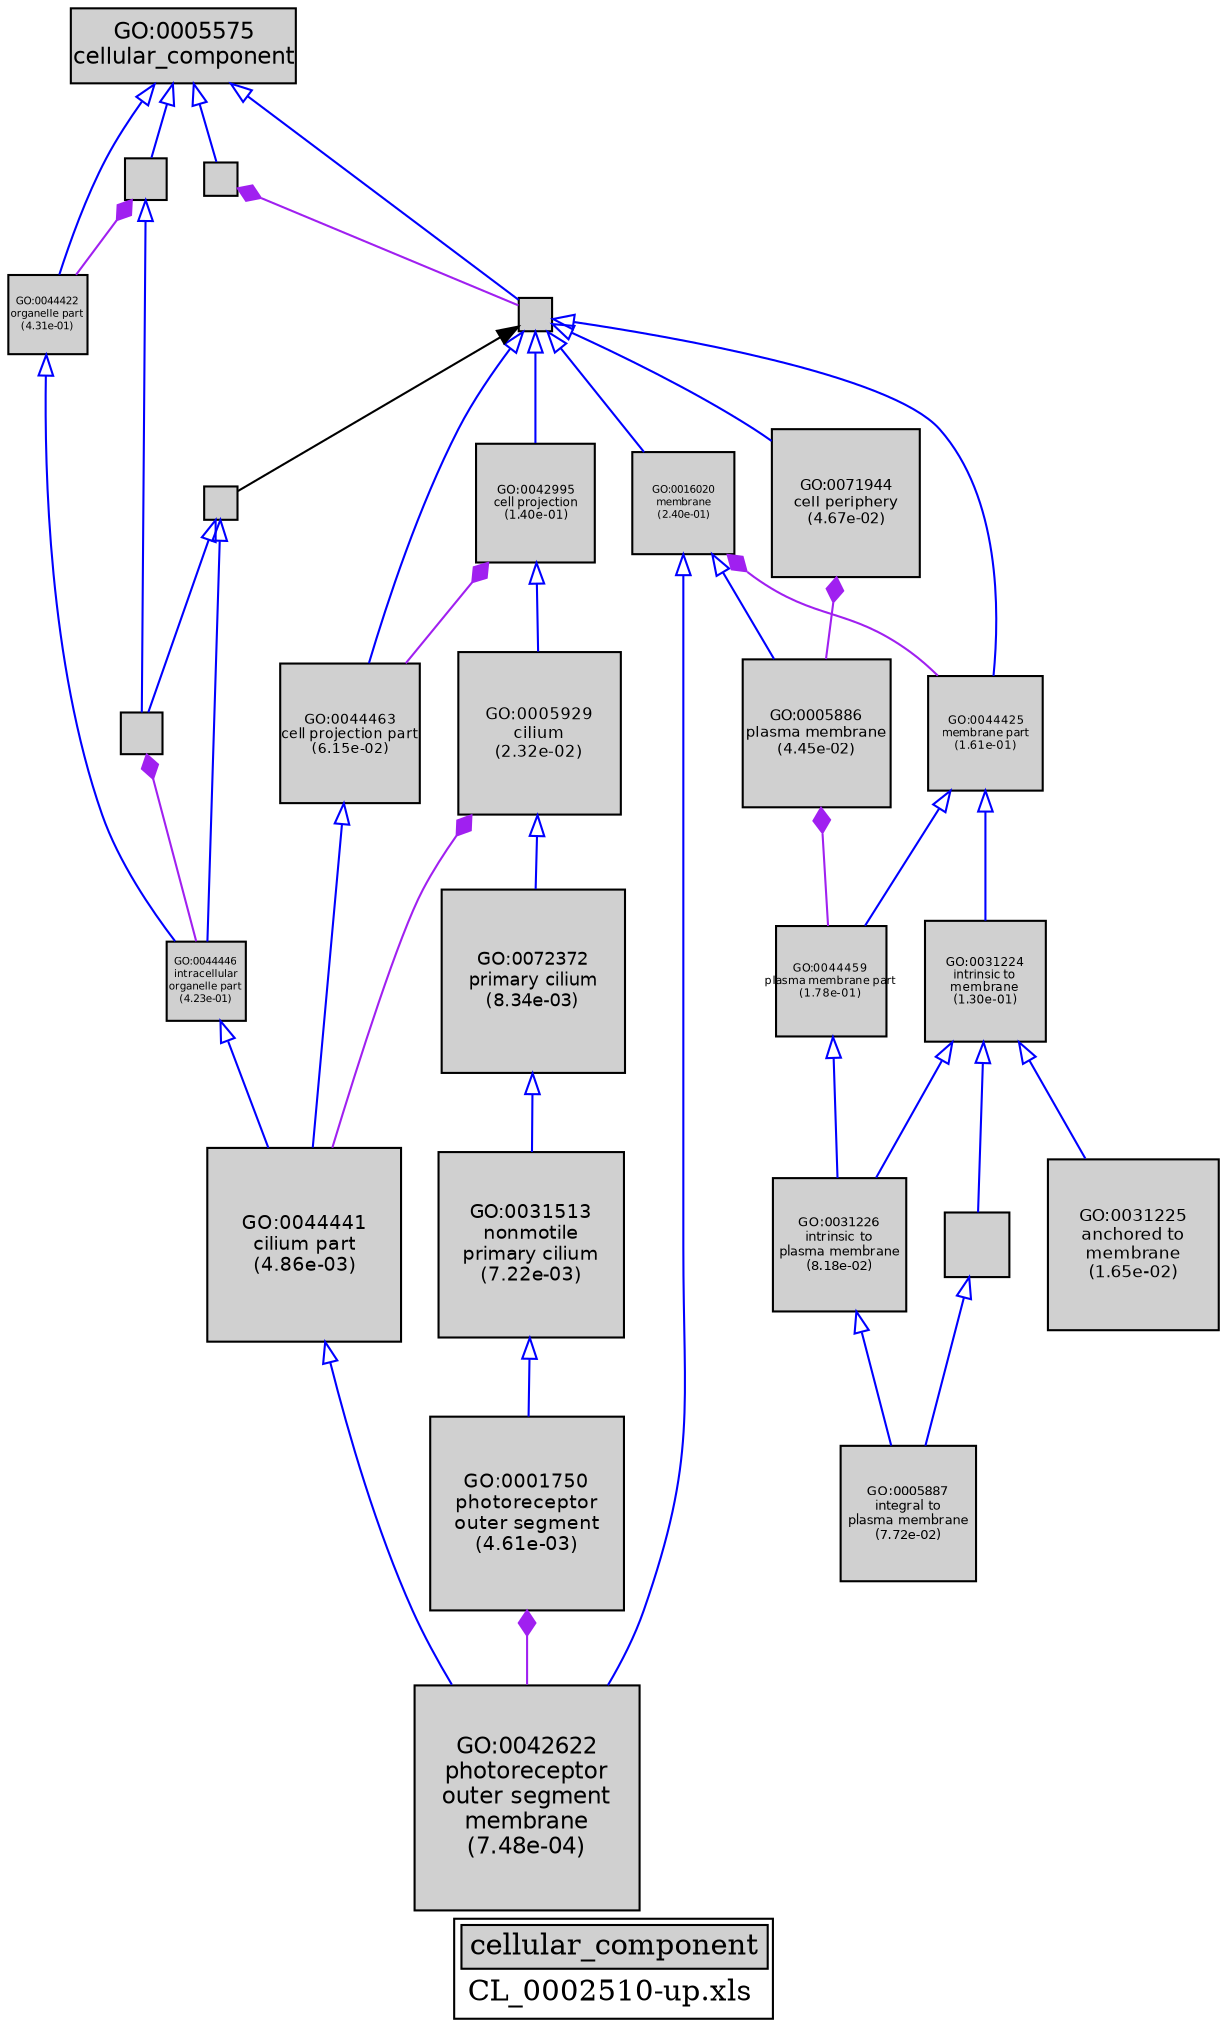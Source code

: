digraph "cellular_component" {
graph [ bgcolor = "#FFFFFF", label = <<TABLE COLOR="black" BGCOLOR="white"><TR><TD COLSPAN="2" BGCOLOR="#D0D0D0"><FONT COLOR="black">cellular_component</FONT></TD></TR><TR><TD BORDER="0">CL_0002510-up.xls</TD></TR></TABLE>> ];
node [ fontname = "Helvetica" ];

subgraph "nodes" {

node [ style = "filled", fixedsize = "true", width = 1, shape = "box", fontsize = 9, fillcolor = "#D0D0D0", fontcolor = "black", color = "black" ];

"GO:0005886" [ URL = "#GO:0005886", label = <<TABLE BORDER="0"><TR><TD>GO:0005886<BR/>plasma membrane<BR/>(4.45e-02)</TD></TR></TABLE>>, width = 0.989189141232, shape = "box", fontsize = 7.12216181687, height = 0.989189141232 ];
"GO:0044463" [ URL = "#GO:0044463", label = <<TABLE BORDER="0"><TR><TD>GO:0044463<BR/>cell projection part<BR/>(6.15e-02)</TD></TR></TABLE>>, width = 0.936896463907, shape = "box", fontsize = 6.74565454013, height = 0.936896463907 ];
"GO:0071944" [ URL = "#GO:0071944", label = <<TABLE BORDER="0"><TR><TD>GO:0071944<BR/>cell periphery<BR/>(4.67e-02)</TD></TR></TABLE>>, width = 0.981532692961, shape = "box", fontsize = 7.06703538932, height = 0.981532692961 ];
"GO:0016020" [ URL = "#GO:0016020", label = <<TABLE BORDER="0"><TR><TD>GO:0016020<BR/>membrane<BR/>(2.40e-01)</TD></TR></TABLE>>, width = 0.674060484761, shape = "box", fontsize = 5.0, height = 0.674060484761 ];
"GO:0043226" [ URL = "#GO:0043226", label = "", width = 0.271662356152, shape = "box", height = 0.271662356152 ];
"GO:0044446" [ URL = "#GO:0044446", label = <<TABLE BORDER="0"><TR><TD>GO:0044446<BR/>intracellular<BR/>organelle part<BR/>(4.23e-01)</TD></TR></TABLE>>, width = 0.526709363139, shape = "box", fontsize = 5.0, height = 0.526709363139 ];
"GO:0042995" [ URL = "#GO:0042995", label = <<TABLE BORDER="0"><TR><TD>GO:0042995<BR/>cell projection<BR/>(1.40e-01)</TD></TR></TABLE>>, width = 0.789176016517, shape = "box", fontsize = 5.68206731892, height = 0.789176016517 ];
"GO:0016021" [ URL = "#GO:0016021", label = "", width = 0.423615545635, shape = "box", height = 0.423615545635 ];
"GO:0072372" [ URL = "#GO:0072372", label = <<TABLE BORDER="0"><TR><TD>GO:0072372<BR/>primary cilium<BR/>(8.34e-03)</TD></TR></TABLE>>, width = 1.22460511779, shape = "box", fontsize = 8.81715684805, height = 1.22460511779 ];
"GO:0005929" [ URL = "#GO:0005929", label = <<TABLE BORDER="0"><TR><TD>GO:0005929<BR/>cilium<BR/>(2.32e-02)</TD></TR></TABLE>>, width = 1.0869192659, shape = "box", fontsize = 7.82581871448, height = 1.0869192659 ];
"GO:0001750" [ URL = "#GO:0001750", label = <<TABLE BORDER="0"><TR><TD>GO:0001750<BR/>photoreceptor<BR/>outer segment<BR/>(4.61e-03)</TD></TR></TABLE>>, width = 1.29775043018, shape = "box", fontsize = 9.34380309732, height = 1.29775043018 ];
"GO:0043229" [ URL = "#GO:0043229", label = "", width = 0.27264510688, shape = "box", height = 0.27264510688 ];
"GO:0044459" [ URL = "#GO:0044459", label = <<TABLE BORDER="0"><TR><TD>GO:0044459<BR/>plasma membrane part<BR/>(1.78e-01)</TD></TR></TABLE>>, width = 0.740060979704, shape = "box", fontsize = 5.32843905387, height = 0.740060979704 ];
"GO:0005623" [ URL = "#GO:0005623", label = "", width = 0.216483301235, shape = "box", height = 0.216483301235 ];
"GO:0044425" [ URL = "#GO:0044425", label = <<TABLE BORDER="0"><TR><TD>GO:0044425<BR/>membrane part<BR/>(1.61e-01)</TD></TR></TABLE>>, width = 0.759975212034, shape = "box", fontsize = 5.47182152665, height = 0.759975212034 ];
"GO:0042622" [ URL = "#GO:0042622", label = <<TABLE BORDER="0"><TR><TD>GO:0042622<BR/>photoreceptor<BR/>outer segment<BR/>membrane<BR/>(7.48e-04)</TD></TR></TABLE>>, width = 1.5, shape = "box", fontsize = 10.8, height = 1.5 ];
"GO:0005575" [ URL = "#GO:0005575", label = <<TABLE BORDER="0"><TR><TD>GO:0005575<BR/>cellular_component</TD></TR></TABLE>>, width = 1.5, shape = "box", fontsize = 10.8 ];
"GO:0044424" [ URL = "#GO:0044424", label = "", width = 0.219699198493, shape = "box", height = 0.219699198493 ];
"GO:0031513" [ URL = "#GO:0031513", label = <<TABLE BORDER="0"><TR><TD>GO:0031513<BR/>nonmotile<BR/>primary cilium<BR/>(7.22e-03)</TD></TR></TABLE>>, width = 1.24276403968, shape = "box", fontsize = 8.94790108568, height = 1.24276403968 ];
"GO:0031224" [ URL = "#GO:0031224", label = <<TABLE BORDER="0"><TR><TD>GO:0031224<BR/>intrinsic to<BR/>membrane<BR/>(1.30e-01)</TD></TR></TABLE>>, width = 0.803223786849, shape = "box", fontsize = 5.78321126531, height = 0.803223786849 ];
"GO:0005887" [ URL = "#GO:0005887", label = <<TABLE BORDER="0"><TR><TD>GO:0005887<BR/>integral to<BR/>plasma membrane<BR/>(7.72e-02)</TD></TR></TABLE>>, width = 0.898478012957, shape = "box", fontsize = 6.46904169329, height = 0.898478012957 ];
"GO:0044441" [ URL = "#GO:0044441", label = <<TABLE BORDER="0"><TR><TD>GO:0044441<BR/>cilium part<BR/>(4.86e-03)</TD></TR></TABLE>>, width = 1.29143030165, shape = "box", fontsize = 9.29829817188, height = 1.29143030165 ];
"GO:0044464" [ URL = "#GO:0044464", label = "", width = 0.216483301235, shape = "box", height = 0.216483301235 ];
"GO:0031226" [ URL = "#GO:0031226", label = <<TABLE BORDER="0"><TR><TD>GO:0031226<BR/>intrinsic to<BR/>plasma membrane<BR/>(8.18e-02)</TD></TR></TABLE>>, width = 0.888248337026, shape = "box", fontsize = 6.39538802659, height = 0.888248337026 ];
"GO:0031225" [ URL = "#GO:0031225", label = <<TABLE BORDER="0"><TR><TD>GO:0031225<BR/>anchored to<BR/>membrane<BR/>(1.65e-02)</TD></TR></TABLE>>, width = 1.13442292714, shape = "box", fontsize = 8.16784507543, height = 1.13442292714 ];
"GO:0044422" [ URL = "#GO:0044422", label = <<TABLE BORDER="0"><TR><TD>GO:0044422<BR/>organelle part<BR/>(4.31e-01)</TD></TR></TABLE>>, width = 0.521525586323, shape = "box", fontsize = 5.0, height = 0.521525586323 ];
}
subgraph "edges" {


edge [ dir = "back", weight = 1 ];
subgraph "regulates" {


edge [ color = "cyan", arrowtail = "none" ];
subgraph "positive" {


edge [ color = "green", arrowtail = "vee" ];
}
subgraph "negative" {


edge [ color = "red", arrowtail = "tee" ];
}
}
subgraph "part_of" {


edge [ color = "purple", arrowtail = "diamond", weight = 2.5 ];
"GO:0042995" -> "GO:0044463";
"GO:0005886" -> "GO:0044459";
"GO:0043226" -> "GO:0044422";
"GO:0043229" -> "GO:0044446";
"GO:0001750" -> "GO:0042622";
"GO:0071944" -> "GO:0005886";
"GO:0005929" -> "GO:0044441";
"GO:0005623" -> "GO:0044464";
"GO:0016020" -> "GO:0044425";
}
subgraph "is_a" {


edge [ color = "blue", arrowtail = "empty", weight = 5.0 ];
"GO:0044463" -> "GO:0044441";
"GO:0005575" -> "GO:0044422";
"GO:0005575" -> "GO:0044464";
"GO:0044424" -> "GO:0043229";
"GO:0016021" -> "GO:0005887";
"GO:0044422" -> "GO:0044446";
"GO:0005929" -> "GO:0072372";
"GO:0044425" -> "GO:0044459";
"GO:0031224" -> "GO:0031225";
"GO:0044464" -> "GO:0042995";
"GO:0042995" -> "GO:0005929";
"GO:0044464" -> "GO:0044463";
"GO:0031224" -> "GO:0016021";
"GO:0043226" -> "GO:0043229";
"GO:0072372" -> "GO:0031513";
"GO:0044464" -> "GO:0016020";
"GO:0005575" -> "GO:0005623";
"GO:0044424" -> "GO:0044446";
"GO:0044441" -> "GO:0042622";
"GO:0044464" -> "GO:0044425";
"GO:0016020" -> "GO:0042622";
"GO:0031226" -> "GO:0005887";
"GO:0031513" -> "GO:0001750";
"GO:0044464" -> "GO:0071944";
"GO:0044459" -> "GO:0031226";
"GO:0044446" -> "GO:0044441";
"GO:0044425" -> "GO:0031224";
"GO:0031224" -> "GO:0031226";
"GO:0005575" -> "GO:0043226";
"GO:0016020" -> "GO:0005886";
}
"GO:0044464" -> "GO:0044424";
}
}
